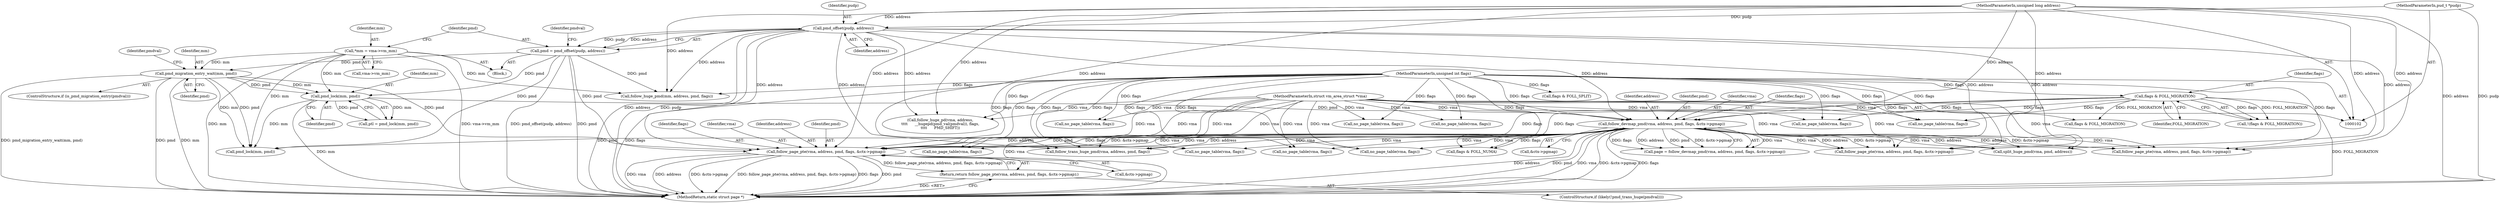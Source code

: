 digraph "0_linux_6b3a707736301c2128ca85ce85fb13f60b5e350a_5@pointer" {
"1000258" [label="(Call,follow_page_pte(vma, address, pmd, flags, &ctx->pgmap))"];
"1000237" [label="(Call,follow_devmap_pmd(vma, address, pmd, flags, &ctx->pgmap))"];
"1000103" [label="(MethodParameterIn,struct vm_area_struct *vma)"];
"1000121" [label="(Call,pmd_offset(pudp, address))"];
"1000105" [label="(MethodParameterIn,pud_t *pudp)"];
"1000104" [label="(MethodParameterIn,unsigned long address)"];
"1000232" [label="(Call,pmd_lock(mm, pmd))"];
"1000114" [label="(Call,*mm = vma->vm_mm)"];
"1000210" [label="(Call,pmd_migration_entry_wait(mm, pmd))"];
"1000119" [label="(Call,pmd = pmd_offset(pudp, address))"];
"1000194" [label="(Call,flags & FOLL_MIGRATION)"];
"1000106" [label="(MethodParameterIn,unsigned int flags)"];
"1000257" [label="(Return,return follow_page_pte(vma, address, pmd, flags, &ctx->pgmap);)"];
"1000261" [label="(Identifier,pmd)"];
"1000275" [label="(Call,no_page_table(vma, flags))"];
"1000123" [label="(Identifier,address)"];
"1000242" [label="(Call,&ctx->pgmap)"];
"1000169" [label="(Call,follow_huge_pd(vma, address,\n\t\t\t\t      __hugepd(pmd_val(pmdval)), flags,\n\t\t\t\t      PMD_SHIFT))"];
"1000269" [label="(Call,flags & FOLL_NUMA)"];
"1000233" [label="(Identifier,mm)"];
"1000103" [label="(MethodParameterIn,struct vm_area_struct *vma)"];
"1000104" [label="(MethodParameterIn,unsigned long address)"];
"1000237" [label="(Call,follow_devmap_pmd(vma, address, pmd, flags, &ctx->pgmap))"];
"1000308" [label="(Call,flags & FOLL_MIGRATION)"];
"1000120" [label="(Identifier,pmd)"];
"1000210" [label="(Call,pmd_migration_entry_wait(mm, pmd))"];
"1000106" [label="(MethodParameterIn,unsigned int flags)"];
"1000198" [label="(Call,no_page_table(vma, flags))"];
"1000194" [label="(Call,flags & FOLL_MIGRATION)"];
"1000262" [label="(Identifier,flags)"];
"1000214" [label="(Identifier,pmdval)"];
"1000115" [label="(Identifier,mm)"];
"1000125" [label="(Identifier,pmdval)"];
"1000257" [label="(Return,return follow_page_pte(vma, address, pmd, flags, &ctx->pgmap);)"];
"1000121" [label="(Call,pmd_offset(pudp, address))"];
"1000239" [label="(Identifier,address)"];
"1000195" [label="(Identifier,flags)"];
"1000358" [label="(Call,split_huge_pmd(vma, pmd, address))"];
"1000425" [label="(MethodReturn,static struct page *)"];
"1000329" [label="(Call,follow_page_pte(vma, address, pmd, flags, &ctx->pgmap))"];
"1000259" [label="(Identifier,vma)"];
"1000222" [label="(Call,no_page_table(vma, flags))"];
"1000240" [label="(Identifier,pmd)"];
"1000158" [label="(Call,no_page_table(vma, flags))"];
"1000114" [label="(Call,*mm = vma->vm_mm)"];
"1000234" [label="(Identifier,pmd)"];
"1000196" [label="(Identifier,FOLL_MIGRATION)"];
"1000339" [label="(Call,flags & FOLL_SPLIT)"];
"1000230" [label="(Call,ptl = pmd_lock(mm, pmd))"];
"1000212" [label="(Identifier,pmd)"];
"1000390" [label="(Call,no_page_table(vma, flags))"];
"1000122" [label="(Identifier,pudp)"];
"1000105" [label="(MethodParameterIn,pud_t *pudp)"];
"1000133" [label="(Call,no_page_table(vma, flags))"];
"1000238" [label="(Identifier,vma)"];
"1000398" [label="(Call,follow_page_pte(vma, address, pmd, flags, &ctx->pgmap))"];
"1000211" [label="(Identifier,mm)"];
"1000258" [label="(Call,follow_page_pte(vma, address, pmd, flags, &ctx->pgmap))"];
"1000119" [label="(Call,pmd = pmd_offset(pudp, address))"];
"1000252" [label="(ControlStructure,if (likely(!pmd_trans_huge(pmdval))))"];
"1000241" [label="(Identifier,flags)"];
"1000293" [label="(Call,no_page_table(vma, flags))"];
"1000116" [label="(Call,vma->vm_mm)"];
"1000108" [label="(Block,)"];
"1000312" [label="(Call,no_page_table(vma, flags))"];
"1000260" [label="(Identifier,address)"];
"1000148" [label="(Call,follow_huge_pmd(mm, address, pmd, flags))"];
"1000263" [label="(Call,&ctx->pgmap)"];
"1000409" [label="(Call,follow_trans_huge_pmd(vma, address, pmd, flags))"];
"1000207" [label="(ControlStructure,if (is_pmd_migration_entry(pmdval)))"];
"1000232" [label="(Call,pmd_lock(mm, pmd))"];
"1000182" [label="(Call,no_page_table(vma, flags))"];
"1000281" [label="(Call,pmd_lock(mm, pmd))"];
"1000193" [label="(Call,!(flags & FOLL_MIGRATION))"];
"1000235" [label="(Call,page = follow_devmap_pmd(vma, address, pmd, flags, &ctx->pgmap))"];
"1000258" -> "1000257"  [label="AST: "];
"1000258" -> "1000263"  [label="CFG: "];
"1000259" -> "1000258"  [label="AST: "];
"1000260" -> "1000258"  [label="AST: "];
"1000261" -> "1000258"  [label="AST: "];
"1000262" -> "1000258"  [label="AST: "];
"1000263" -> "1000258"  [label="AST: "];
"1000257" -> "1000258"  [label="CFG: "];
"1000258" -> "1000425"  [label="DDG: vma"];
"1000258" -> "1000425"  [label="DDG: address"];
"1000258" -> "1000425"  [label="DDG: &ctx->pgmap"];
"1000258" -> "1000425"  [label="DDG: follow_page_pte(vma, address, pmd, flags, &ctx->pgmap)"];
"1000258" -> "1000425"  [label="DDG: flags"];
"1000258" -> "1000425"  [label="DDG: pmd"];
"1000258" -> "1000257"  [label="DDG: follow_page_pte(vma, address, pmd, flags, &ctx->pgmap)"];
"1000237" -> "1000258"  [label="DDG: vma"];
"1000237" -> "1000258"  [label="DDG: address"];
"1000237" -> "1000258"  [label="DDG: pmd"];
"1000237" -> "1000258"  [label="DDG: flags"];
"1000237" -> "1000258"  [label="DDG: &ctx->pgmap"];
"1000103" -> "1000258"  [label="DDG: vma"];
"1000121" -> "1000258"  [label="DDG: address"];
"1000104" -> "1000258"  [label="DDG: address"];
"1000210" -> "1000258"  [label="DDG: pmd"];
"1000119" -> "1000258"  [label="DDG: pmd"];
"1000194" -> "1000258"  [label="DDG: flags"];
"1000106" -> "1000258"  [label="DDG: flags"];
"1000237" -> "1000235"  [label="AST: "];
"1000237" -> "1000242"  [label="CFG: "];
"1000238" -> "1000237"  [label="AST: "];
"1000239" -> "1000237"  [label="AST: "];
"1000240" -> "1000237"  [label="AST: "];
"1000241" -> "1000237"  [label="AST: "];
"1000242" -> "1000237"  [label="AST: "];
"1000235" -> "1000237"  [label="CFG: "];
"1000237" -> "1000425"  [label="DDG: address"];
"1000237" -> "1000425"  [label="DDG: pmd"];
"1000237" -> "1000425"  [label="DDG: vma"];
"1000237" -> "1000425"  [label="DDG: &ctx->pgmap"];
"1000237" -> "1000425"  [label="DDG: flags"];
"1000237" -> "1000235"  [label="DDG: vma"];
"1000237" -> "1000235"  [label="DDG: flags"];
"1000237" -> "1000235"  [label="DDG: address"];
"1000237" -> "1000235"  [label="DDG: pmd"];
"1000237" -> "1000235"  [label="DDG: &ctx->pgmap"];
"1000103" -> "1000237"  [label="DDG: vma"];
"1000121" -> "1000237"  [label="DDG: address"];
"1000104" -> "1000237"  [label="DDG: address"];
"1000232" -> "1000237"  [label="DDG: pmd"];
"1000194" -> "1000237"  [label="DDG: flags"];
"1000106" -> "1000237"  [label="DDG: flags"];
"1000237" -> "1000269"  [label="DDG: flags"];
"1000237" -> "1000275"  [label="DDG: vma"];
"1000237" -> "1000281"  [label="DDG: pmd"];
"1000237" -> "1000293"  [label="DDG: vma"];
"1000237" -> "1000312"  [label="DDG: vma"];
"1000237" -> "1000329"  [label="DDG: vma"];
"1000237" -> "1000329"  [label="DDG: address"];
"1000237" -> "1000329"  [label="DDG: &ctx->pgmap"];
"1000237" -> "1000358"  [label="DDG: vma"];
"1000237" -> "1000358"  [label="DDG: address"];
"1000237" -> "1000390"  [label="DDG: vma"];
"1000237" -> "1000398"  [label="DDG: vma"];
"1000237" -> "1000398"  [label="DDG: address"];
"1000237" -> "1000398"  [label="DDG: &ctx->pgmap"];
"1000237" -> "1000409"  [label="DDG: vma"];
"1000237" -> "1000409"  [label="DDG: address"];
"1000103" -> "1000102"  [label="AST: "];
"1000103" -> "1000425"  [label="DDG: vma"];
"1000103" -> "1000133"  [label="DDG: vma"];
"1000103" -> "1000158"  [label="DDG: vma"];
"1000103" -> "1000169"  [label="DDG: vma"];
"1000103" -> "1000182"  [label="DDG: vma"];
"1000103" -> "1000198"  [label="DDG: vma"];
"1000103" -> "1000222"  [label="DDG: vma"];
"1000103" -> "1000275"  [label="DDG: vma"];
"1000103" -> "1000293"  [label="DDG: vma"];
"1000103" -> "1000312"  [label="DDG: vma"];
"1000103" -> "1000329"  [label="DDG: vma"];
"1000103" -> "1000358"  [label="DDG: vma"];
"1000103" -> "1000390"  [label="DDG: vma"];
"1000103" -> "1000398"  [label="DDG: vma"];
"1000103" -> "1000409"  [label="DDG: vma"];
"1000121" -> "1000119"  [label="AST: "];
"1000121" -> "1000123"  [label="CFG: "];
"1000122" -> "1000121"  [label="AST: "];
"1000123" -> "1000121"  [label="AST: "];
"1000119" -> "1000121"  [label="CFG: "];
"1000121" -> "1000425"  [label="DDG: address"];
"1000121" -> "1000425"  [label="DDG: pudp"];
"1000121" -> "1000119"  [label="DDG: pudp"];
"1000121" -> "1000119"  [label="DDG: address"];
"1000105" -> "1000121"  [label="DDG: pudp"];
"1000104" -> "1000121"  [label="DDG: address"];
"1000121" -> "1000148"  [label="DDG: address"];
"1000121" -> "1000169"  [label="DDG: address"];
"1000121" -> "1000329"  [label="DDG: address"];
"1000121" -> "1000358"  [label="DDG: address"];
"1000121" -> "1000398"  [label="DDG: address"];
"1000121" -> "1000409"  [label="DDG: address"];
"1000105" -> "1000102"  [label="AST: "];
"1000105" -> "1000425"  [label="DDG: pudp"];
"1000104" -> "1000102"  [label="AST: "];
"1000104" -> "1000425"  [label="DDG: address"];
"1000104" -> "1000148"  [label="DDG: address"];
"1000104" -> "1000169"  [label="DDG: address"];
"1000104" -> "1000329"  [label="DDG: address"];
"1000104" -> "1000358"  [label="DDG: address"];
"1000104" -> "1000398"  [label="DDG: address"];
"1000104" -> "1000409"  [label="DDG: address"];
"1000232" -> "1000230"  [label="AST: "];
"1000232" -> "1000234"  [label="CFG: "];
"1000233" -> "1000232"  [label="AST: "];
"1000234" -> "1000232"  [label="AST: "];
"1000230" -> "1000232"  [label="CFG: "];
"1000232" -> "1000425"  [label="DDG: mm"];
"1000232" -> "1000230"  [label="DDG: mm"];
"1000232" -> "1000230"  [label="DDG: pmd"];
"1000114" -> "1000232"  [label="DDG: mm"];
"1000210" -> "1000232"  [label="DDG: mm"];
"1000210" -> "1000232"  [label="DDG: pmd"];
"1000119" -> "1000232"  [label="DDG: pmd"];
"1000232" -> "1000281"  [label="DDG: mm"];
"1000114" -> "1000108"  [label="AST: "];
"1000114" -> "1000116"  [label="CFG: "];
"1000115" -> "1000114"  [label="AST: "];
"1000116" -> "1000114"  [label="AST: "];
"1000120" -> "1000114"  [label="CFG: "];
"1000114" -> "1000425"  [label="DDG: mm"];
"1000114" -> "1000425"  [label="DDG: vma->vm_mm"];
"1000114" -> "1000148"  [label="DDG: mm"];
"1000114" -> "1000210"  [label="DDG: mm"];
"1000114" -> "1000281"  [label="DDG: mm"];
"1000210" -> "1000207"  [label="AST: "];
"1000210" -> "1000212"  [label="CFG: "];
"1000211" -> "1000210"  [label="AST: "];
"1000212" -> "1000210"  [label="AST: "];
"1000214" -> "1000210"  [label="CFG: "];
"1000210" -> "1000425"  [label="DDG: pmd_migration_entry_wait(mm, pmd)"];
"1000210" -> "1000425"  [label="DDG: pmd"];
"1000210" -> "1000425"  [label="DDG: mm"];
"1000119" -> "1000210"  [label="DDG: pmd"];
"1000210" -> "1000281"  [label="DDG: mm"];
"1000210" -> "1000281"  [label="DDG: pmd"];
"1000119" -> "1000108"  [label="AST: "];
"1000120" -> "1000119"  [label="AST: "];
"1000125" -> "1000119"  [label="CFG: "];
"1000119" -> "1000425"  [label="DDG: pmd_offset(pudp, address)"];
"1000119" -> "1000425"  [label="DDG: pmd"];
"1000119" -> "1000148"  [label="DDG: pmd"];
"1000119" -> "1000281"  [label="DDG: pmd"];
"1000194" -> "1000193"  [label="AST: "];
"1000194" -> "1000196"  [label="CFG: "];
"1000195" -> "1000194"  [label="AST: "];
"1000196" -> "1000194"  [label="AST: "];
"1000193" -> "1000194"  [label="CFG: "];
"1000194" -> "1000425"  [label="DDG: FOLL_MIGRATION"];
"1000194" -> "1000193"  [label="DDG: flags"];
"1000194" -> "1000193"  [label="DDG: FOLL_MIGRATION"];
"1000106" -> "1000194"  [label="DDG: flags"];
"1000194" -> "1000198"  [label="DDG: flags"];
"1000194" -> "1000222"  [label="DDG: flags"];
"1000194" -> "1000269"  [label="DDG: flags"];
"1000194" -> "1000308"  [label="DDG: FOLL_MIGRATION"];
"1000106" -> "1000102"  [label="AST: "];
"1000106" -> "1000425"  [label="DDG: flags"];
"1000106" -> "1000133"  [label="DDG: flags"];
"1000106" -> "1000148"  [label="DDG: flags"];
"1000106" -> "1000158"  [label="DDG: flags"];
"1000106" -> "1000169"  [label="DDG: flags"];
"1000106" -> "1000182"  [label="DDG: flags"];
"1000106" -> "1000198"  [label="DDG: flags"];
"1000106" -> "1000222"  [label="DDG: flags"];
"1000106" -> "1000269"  [label="DDG: flags"];
"1000106" -> "1000275"  [label="DDG: flags"];
"1000106" -> "1000293"  [label="DDG: flags"];
"1000106" -> "1000308"  [label="DDG: flags"];
"1000106" -> "1000312"  [label="DDG: flags"];
"1000106" -> "1000329"  [label="DDG: flags"];
"1000106" -> "1000339"  [label="DDG: flags"];
"1000106" -> "1000390"  [label="DDG: flags"];
"1000106" -> "1000398"  [label="DDG: flags"];
"1000106" -> "1000409"  [label="DDG: flags"];
"1000257" -> "1000252"  [label="AST: "];
"1000425" -> "1000257"  [label="CFG: "];
"1000257" -> "1000425"  [label="DDG: <RET>"];
}
